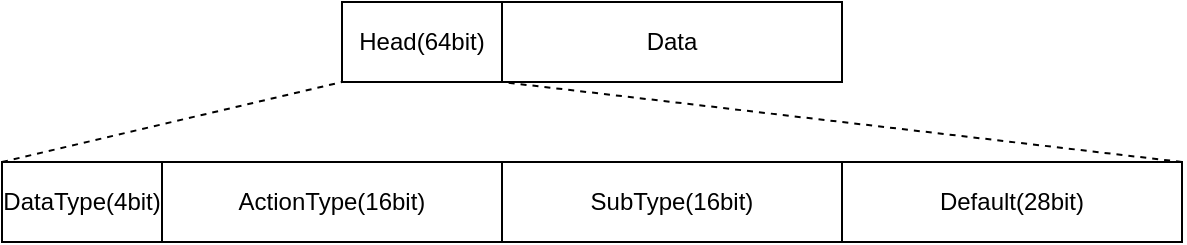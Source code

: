 <mxfile version="23.1.7" type="github">
  <diagram name="第 1 页" id="LsnD8-VomTxzoIUvUdtn">
    <mxGraphModel dx="784" dy="400" grid="1" gridSize="10" guides="1" tooltips="1" connect="1" arrows="1" fold="1" page="1" pageScale="1" pageWidth="827" pageHeight="1169" math="0" shadow="0">
      <root>
        <mxCell id="0" />
        <mxCell id="1" parent="0" />
        <mxCell id="6rBBKJ598IntfDfWMGEn-27" value="DataType(4bit)" style="rounded=0;whiteSpace=wrap;html=1;" vertex="1" parent="1">
          <mxGeometry x="60" y="410" width="80" height="40" as="geometry" />
        </mxCell>
        <mxCell id="6rBBKJ598IntfDfWMGEn-28" value="" style="endArrow=none;dashed=1;html=1;rounded=0;entryX=0;entryY=1;entryDx=0;entryDy=0;exitX=0;exitY=0;exitDx=0;exitDy=0;" edge="1" parent="1" source="6rBBKJ598IntfDfWMGEn-27" target="6rBBKJ598IntfDfWMGEn-36">
          <mxGeometry width="50" height="50" relative="1" as="geometry">
            <mxPoint x="-50" y="420" as="sourcePoint" />
            <mxPoint x="130.0" y="370" as="targetPoint" />
          </mxGeometry>
        </mxCell>
        <mxCell id="6rBBKJ598IntfDfWMGEn-30" value="" style="endArrow=none;dashed=1;html=1;rounded=0;entryX=1;entryY=1;entryDx=0;entryDy=0;exitX=1;exitY=0;exitDx=0;exitDy=0;" edge="1" parent="1" source="6rBBKJ598IntfDfWMGEn-38" target="6rBBKJ598IntfDfWMGEn-36">
          <mxGeometry width="50" height="50" relative="1" as="geometry">
            <mxPoint x="560" y="400" as="sourcePoint" />
            <mxPoint x="210" y="370" as="targetPoint" />
          </mxGeometry>
        </mxCell>
        <mxCell id="6rBBKJ598IntfDfWMGEn-31" value="ActionType(16bit)" style="rounded=0;whiteSpace=wrap;html=1;" vertex="1" parent="1">
          <mxGeometry x="140" y="410" width="170" height="40" as="geometry" />
        </mxCell>
        <mxCell id="6rBBKJ598IntfDfWMGEn-34" value="SubType(16bit)" style="rounded=0;whiteSpace=wrap;html=1;" vertex="1" parent="1">
          <mxGeometry x="310" y="410" width="170" height="40" as="geometry" />
        </mxCell>
        <mxCell id="6rBBKJ598IntfDfWMGEn-36" value="Head(64bit)" style="rounded=0;whiteSpace=wrap;html=1;" vertex="1" parent="1">
          <mxGeometry x="230" y="330" width="80" height="40" as="geometry" />
        </mxCell>
        <mxCell id="6rBBKJ598IntfDfWMGEn-37" value="Data" style="rounded=0;whiteSpace=wrap;html=1;" vertex="1" parent="1">
          <mxGeometry x="310" y="330" width="170" height="40" as="geometry" />
        </mxCell>
        <mxCell id="6rBBKJ598IntfDfWMGEn-38" value="Default(28bit)" style="rounded=0;whiteSpace=wrap;html=1;" vertex="1" parent="1">
          <mxGeometry x="480" y="410" width="170" height="40" as="geometry" />
        </mxCell>
      </root>
    </mxGraphModel>
  </diagram>
</mxfile>
